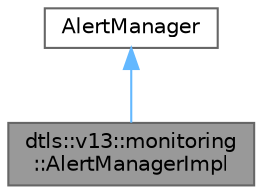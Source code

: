 digraph "dtls::v13::monitoring::AlertManagerImpl"
{
 // LATEX_PDF_SIZE
  bgcolor="transparent";
  edge [fontname=Helvetica,fontsize=10,labelfontname=Helvetica,labelfontsize=10];
  node [fontname=Helvetica,fontsize=10,shape=box,height=0.2,width=0.4];
  Node1 [id="Node000001",label="dtls::v13::monitoring\l::AlertManagerImpl",height=0.2,width=0.4,color="gray40", fillcolor="grey60", style="filled", fontcolor="black",tooltip="Alert manager implementation."];
  Node2 -> Node1 [id="edge1_Node000001_Node000002",dir="back",color="steelblue1",style="solid",tooltip=" "];
  Node2 [id="Node000002",label="AlertManager",height=0.2,width=0.4,color="gray40", fillcolor="white", style="filled",tooltip=" "];
}
